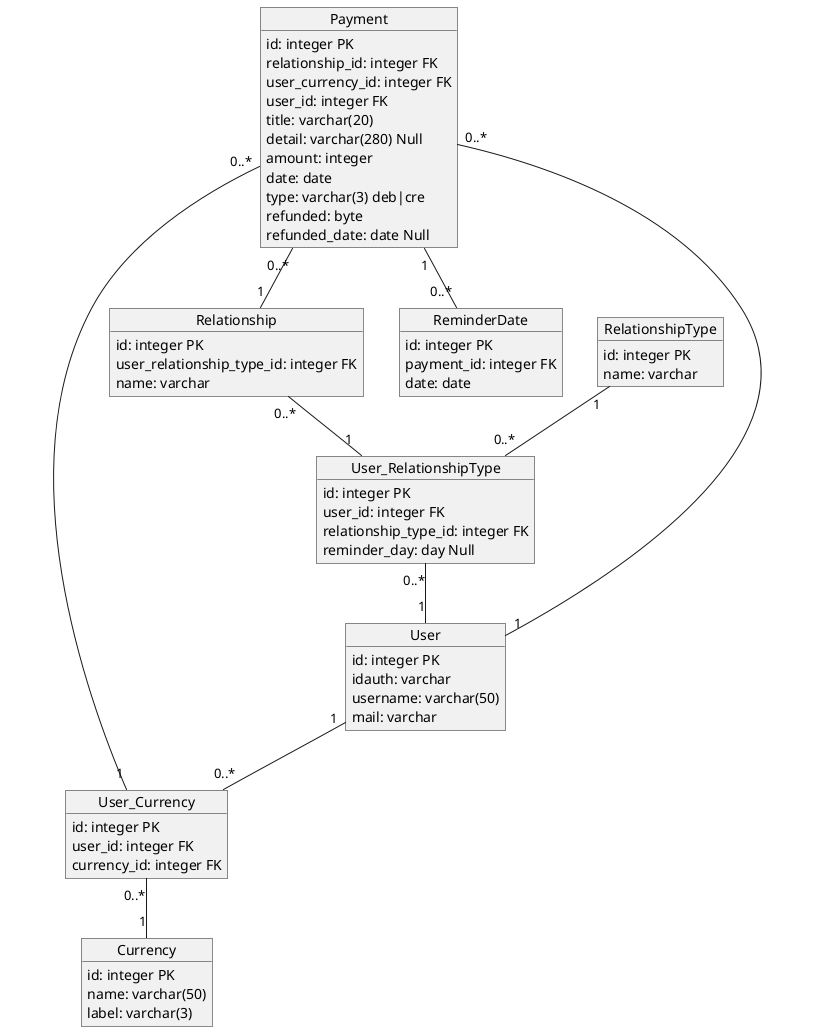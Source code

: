 @startuml class
object User {
  id: integer PK
  idauth: varchar
  username: varchar(50)
  mail: varchar
}

object Relationship {
  id: integer PK
  user_relationship_type_id: integer FK
  name: varchar
}

object RelationshipType {
  id: integer PK
  name: varchar
}

object User_RelationshipType {
  id: integer PK
  user_id: integer FK
  relationship_type_id: integer FK
  reminder_day: day Null
}

object Currency {
  id: integer PK
  name: varchar(50)
  label: varchar(3)
}

object User_Currency {
  id: integer PK
  user_id: integer FK
  currency_id: integer FK
}

object Payment {
  id: integer PK
  relationship_id: integer FK
  user_currency_id: integer FK
  user_id: integer FK
  title: varchar(20)
  detail: varchar(280) Null
  amount: integer
  date: date
  type: varchar(3) deb|cre
  refunded: byte
  refunded_date: date Null
}

object ReminderDate {
  id: integer PK
  payment_id: integer FK
  date: date
}

Relationship "0..*" -- "1" User_RelationshipType
RelationshipType "1" -- "0..*" User_RelationshipType
User_RelationshipType "0..*" -- "1" User
User_Currency "0..*" -- "1" Currency
User "1" -- "0..*" User_Currency
Payment "0..*" -- "1" Relationship
Payment "0..*" -- "1" User
Payment "0..*" -- "1" User_Currency
Payment "1" -- "0..*" ReminderDate
@enduml
